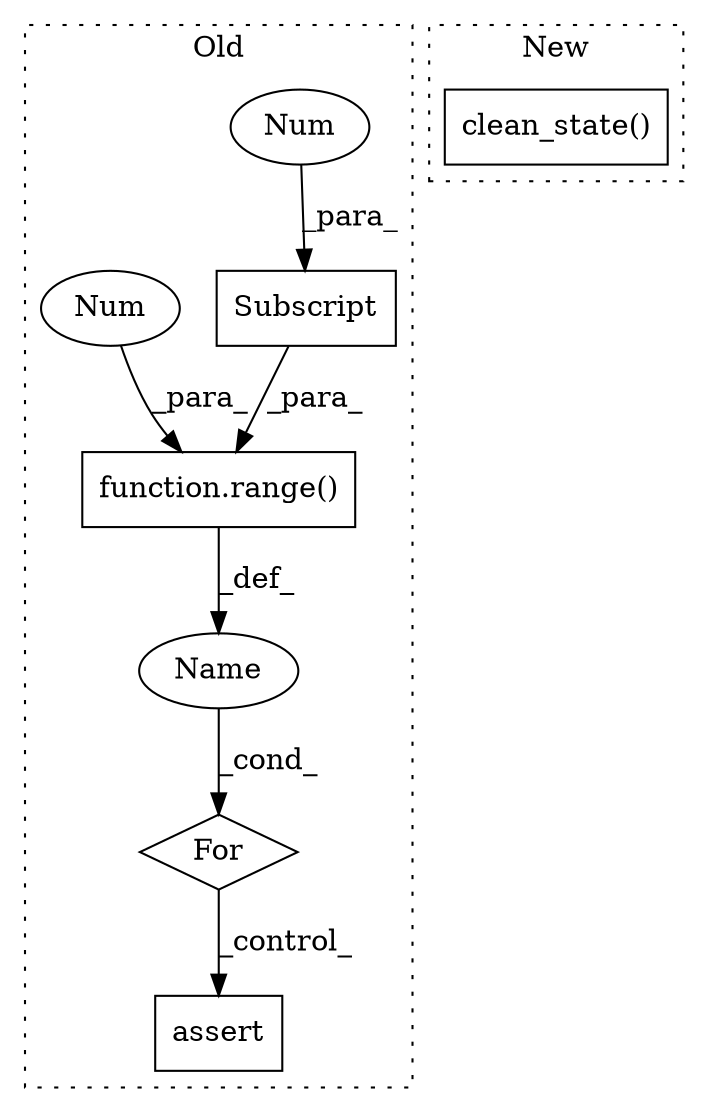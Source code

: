 digraph G {
subgraph cluster0 {
1 [label="assert" a="65" s="17738" l="7" shape="box"];
3 [label="function.range()" a="75" s="17703,17727" l="6,1" shape="box"];
4 [label="Subscript" a="63" s="17712,0" l="15,0" shape="box"];
5 [label="Name" a="87" s="17698" l="1" shape="ellipse"];
6 [label="For" a="107" s="17694,17728" l="4,10" shape="diamond"];
7 [label="Num" a="76" s="17725" l="1" shape="ellipse"];
8 [label="Num" a="76" s="17709" l="1" shape="ellipse"];
label = "Old";
style="dotted";
}
subgraph cluster1 {
2 [label="clean_state()" a="75" s="8523" l="21" shape="box"];
label = "New";
style="dotted";
}
3 -> 5 [label="_def_"];
4 -> 3 [label="_para_"];
5 -> 6 [label="_cond_"];
6 -> 1 [label="_control_"];
7 -> 4 [label="_para_"];
8 -> 3 [label="_para_"];
}